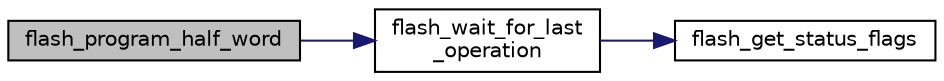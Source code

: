 digraph "flash_program_half_word"
{
  edge [fontname="Helvetica",fontsize="10",labelfontname="Helvetica",labelfontsize="10"];
  node [fontname="Helvetica",fontsize="10",shape=record];
  rankdir="LR";
  Node1 [label="flash_program_half_word",height=0.2,width=0.4,color="black", fillcolor="grey75", style="filled", fontcolor="black"];
  Node1 -> Node2 [color="midnightblue",fontsize="10",style="solid",fontname="Helvetica"];
  Node2 [label="flash_wait_for_last\l_operation",height=0.2,width=0.4,color="black", fillcolor="white", style="filled",URL="$group__flash__defines.html#ga72ce389bb20296771479ace8cdb62dff",tooltip="Wait until Last Operation has Ended. "];
  Node2 -> Node3 [color="midnightblue",fontsize="10",style="solid",fontname="Helvetica"];
  Node3 [label="flash_get_status_flags",height=0.2,width=0.4,color="black", fillcolor="white", style="filled",URL="$group__flash__defines.html#ga5afd52a33a55a6423d536eca1f04933b",tooltip="Read All Status Flags. "];
}
